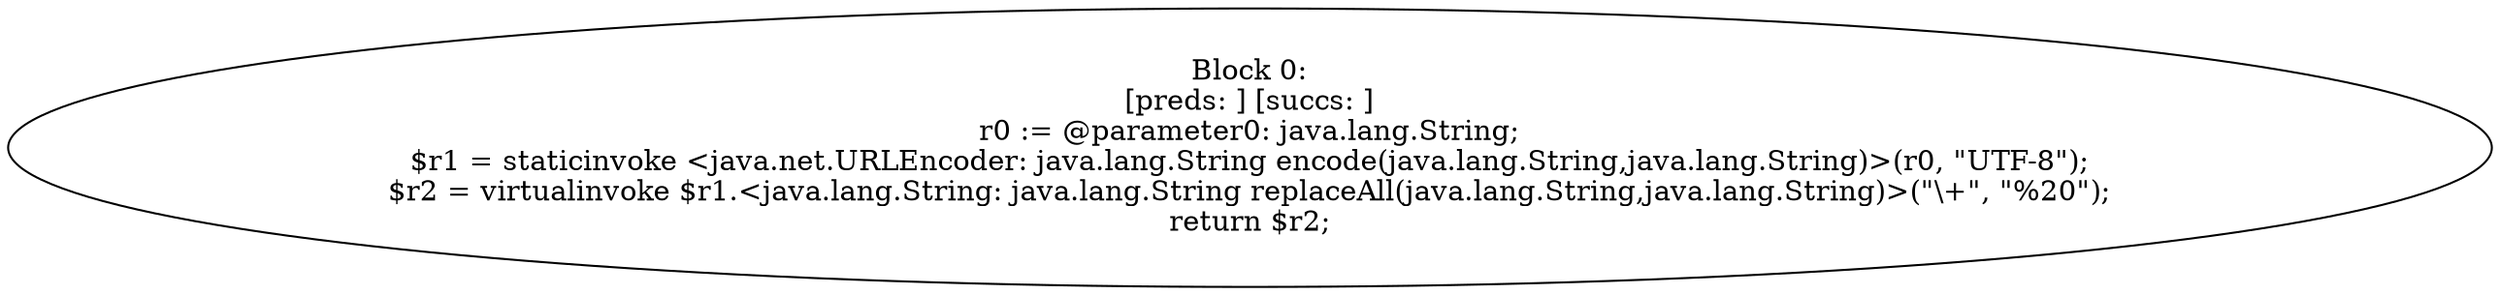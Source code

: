 digraph "unitGraph" {
    "Block 0:
[preds: ] [succs: ]
r0 := @parameter0: java.lang.String;
$r1 = staticinvoke <java.net.URLEncoder: java.lang.String encode(java.lang.String,java.lang.String)>(r0, \"UTF-8\");
$r2 = virtualinvoke $r1.<java.lang.String: java.lang.String replaceAll(java.lang.String,java.lang.String)>(\"\\+\", \"%20\");
return $r2;
"
}
